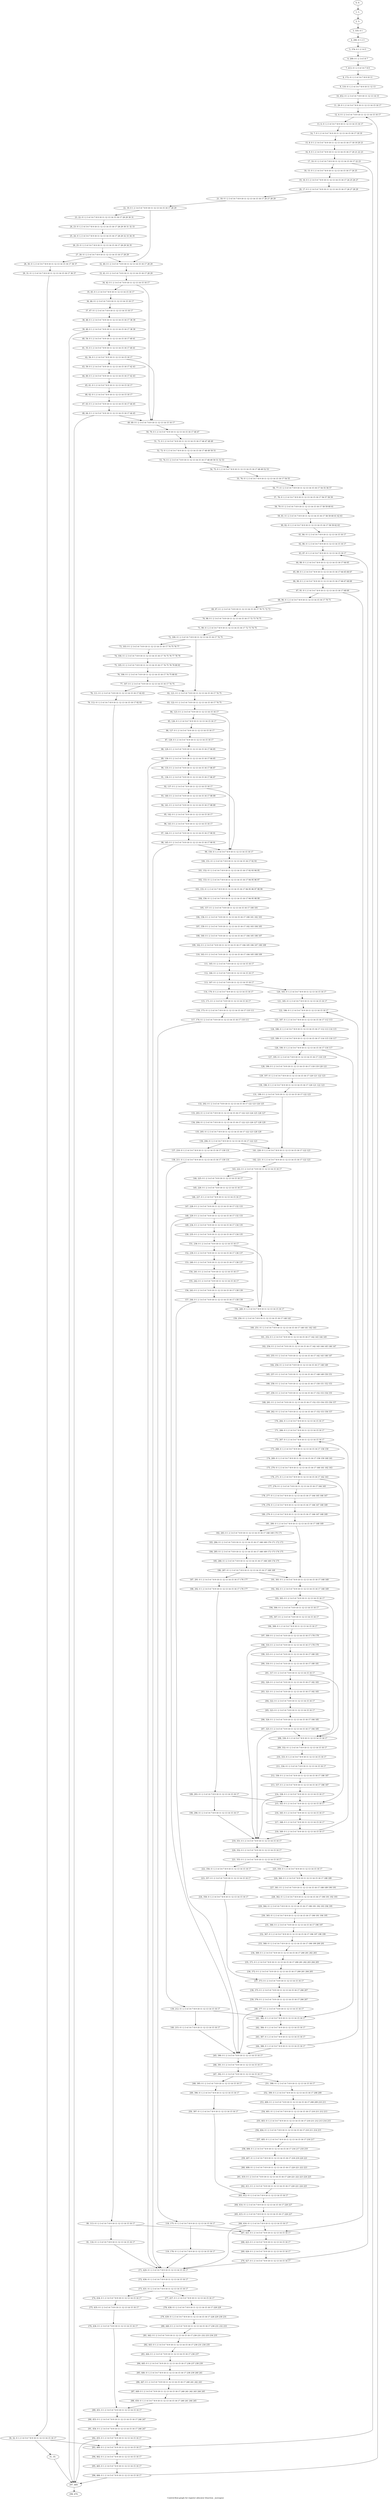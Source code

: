 digraph G {
graph [label="Control-flow-graph for register allocator (function _movegen)"]
0[label="0, 0: "];
1[label="1, 1: "];
2[label="2, 3: "];
3[label="3, 335: 0 1 "];
4[label="4, 290: 0 1 2 3 "];
5[label="5, 374: 0 1 2 3 4 5 "];
6[label="6, 209: 0 1 2 3 4 5 6 7 "];
7[label="7, 413: 0 1 2 3 4 5 6 7 8 9 "];
8[label="8, 172: 0 1 2 3 4 5 6 7 8 9 10 11 "];
9[label="9, 110: 0 1 2 3 4 5 6 7 8 9 10 11 12 13 "];
10[label="10, 452: 0 1 2 3 4 5 6 7 8 9 10 11 12 13 14 15 "];
11[label="11, 29: 0 1 2 3 4 5 6 7 8 9 10 11 12 13 14 15 16 17 "];
12[label="12, 4: 0 1 2 3 4 5 6 7 8 9 10 11 12 13 14 15 16 17 "];
13[label="13, 6: 0 1 2 3 4 5 6 7 8 9 10 11 12 13 14 15 16 17 "];
14[label="14, 7: 0 1 2 3 4 5 6 7 8 9 10 11 12 13 14 15 16 17 18 19 "];
15[label="15, 8: 0 1 2 3 4 5 6 7 8 9 10 11 12 13 14 15 16 17 18 19 20 21 "];
16[label="16, 9: 0 1 2 3 4 5 6 7 8 9 10 11 12 13 14 15 16 17 20 21 22 23 "];
17[label="17, 10: 0 1 2 3 4 5 6 7 8 9 10 11 12 13 14 15 16 17 22 23 "];
18[label="18, 15: 0 1 2 3 4 5 6 7 8 9 10 11 12 13 14 15 16 17 24 25 "];
19[label="19, 16: 0 1 2 3 4 5 6 7 8 9 10 11 12 13 14 15 16 17 24 25 26 27 "];
20[label="20, 17: 0 1 2 3 4 5 6 7 8 9 10 11 12 13 14 15 16 17 26 27 28 29 "];
21[label="21, 18: 0 1 2 3 4 5 6 7 8 9 10 11 12 13 14 15 16 17 26 27 28 29 "];
22[label="22, 19: 0 1 2 3 4 5 6 7 8 9 10 11 12 13 14 15 16 17 28 29 "];
23[label="23, 22: 0 1 2 3 4 5 6 7 8 9 10 11 12 13 14 15 16 17 28 29 30 31 "];
24[label="24, 23: 0 1 2 3 4 5 6 7 8 9 10 11 12 13 14 15 16 17 28 29 30 31 32 33 "];
25[label="25, 24: 0 1 2 3 4 5 6 7 8 9 10 11 12 13 14 15 16 17 28 29 32 33 34 35 "];
26[label="26, 25: 0 1 2 3 4 5 6 7 8 9 10 11 12 13 14 15 16 17 28 29 34 35 "];
27[label="27, 26: 0 1 2 3 4 5 6 7 8 9 10 11 12 13 14 15 16 17 28 29 "];
28[label="28, 30: 0 1 2 3 4 5 6 7 8 9 10 11 12 13 14 15 16 17 36 37 "];
29[label="29, 31: 0 1 2 3 4 5 6 7 8 9 10 11 12 13 14 15 16 17 36 37 "];
30[label="30, 32: 0 1 2 3 4 5 6 7 8 9 10 11 12 13 14 15 16 17 "];
31[label="31, 35: "];
32[label="32, 40: 0 1 2 3 4 5 6 7 8 9 10 11 12 13 14 15 16 17 28 29 "];
33[label="33, 41: 0 1 2 3 4 5 6 7 8 9 10 11 12 13 14 15 16 17 28 29 "];
34[label="34, 42: 0 1 2 3 4 5 6 7 8 9 10 11 12 13 14 15 16 17 "];
35[label="35, 45: 0 1 2 3 4 5 6 7 8 9 10 11 12 13 14 15 16 17 "];
36[label="36, 46: 0 1 2 3 4 5 6 7 8 9 10 11 12 13 14 15 16 17 "];
37[label="37, 47: 0 1 2 3 4 5 6 7 8 9 10 11 12 13 14 15 16 17 "];
38[label="38, 48: 0 1 2 3 4 5 6 7 8 9 10 11 12 13 14 15 16 17 38 39 "];
39[label="39, 49: 0 1 2 3 4 5 6 7 8 9 10 11 12 13 14 15 16 17 38 39 "];
40[label="40, 54: 0 1 2 3 4 5 6 7 8 9 10 11 12 13 14 15 16 17 40 41 "];
41[label="41, 55: 0 1 2 3 4 5 6 7 8 9 10 11 12 13 14 15 16 17 40 41 "];
42[label="42, 56: 0 1 2 3 4 5 6 7 8 9 10 11 12 13 14 15 16 17 "];
43[label="43, 59: 0 1 2 3 4 5 6 7 8 9 10 11 12 13 14 15 16 17 42 43 "];
44[label="44, 60: 0 1 2 3 4 5 6 7 8 9 10 11 12 13 14 15 16 17 42 43 "];
45[label="45, 61: 0 1 2 3 4 5 6 7 8 9 10 11 12 13 14 15 16 17 "];
46[label="46, 62: 0 1 2 3 4 5 6 7 8 9 10 11 12 13 14 15 16 17 "];
47[label="47, 63: 0 1 2 3 4 5 6 7 8 9 10 11 12 13 14 15 16 17 44 45 "];
48[label="48, 64: 0 1 2 3 4 5 6 7 8 9 10 11 12 13 14 15 16 17 44 45 "];
49[label="49, 69: 0 1 2 3 4 5 6 7 8 9 10 11 12 13 14 15 16 17 "];
50[label="50, 70: 0 1 2 3 4 5 6 7 8 9 10 11 12 13 14 15 16 17 46 47 "];
51[label="51, 71: 0 1 2 3 4 5 6 7 8 9 10 11 12 13 14 15 16 17 46 47 48 49 "];
52[label="52, 72: 0 1 2 3 4 5 6 7 8 9 10 11 12 13 14 15 16 17 48 49 50 51 "];
53[label="53, 74: 0 1 2 3 4 5 6 7 8 9 10 11 12 13 14 15 16 17 48 49 50 51 52 53 "];
54[label="54, 75: 0 1 2 3 4 5 6 7 8 9 10 11 12 13 14 15 16 17 48 49 52 53 "];
55[label="55, 76: 0 1 2 3 4 5 6 7 8 9 10 11 12 13 14 15 16 17 54 55 "];
56[label="56, 77: 0 1 2 3 4 5 6 7 8 9 10 11 12 13 14 15 16 17 54 55 56 57 "];
57[label="57, 78: 0 1 2 3 4 5 6 7 8 9 10 11 12 13 14 15 16 17 56 57 58 59 "];
58[label="58, 79: 0 1 2 3 4 5 6 7 8 9 10 11 12 13 14 15 16 17 58 59 60 61 "];
59[label="59, 81: 0 1 2 3 4 5 6 7 8 9 10 11 12 13 14 15 16 17 58 59 60 61 62 63 "];
60[label="60, 82: 0 1 2 3 4 5 6 7 8 9 10 11 12 13 14 15 16 17 58 59 62 63 "];
61[label="61, 84: 0 1 2 3 4 5 6 7 8 9 10 11 12 13 14 15 16 17 "];
62[label="62, 86: 0 1 2 3 4 5 6 7 8 9 10 11 12 13 14 15 16 17 "];
63[label="63, 87: 0 1 2 3 4 5 6 7 8 9 10 11 12 13 14 15 16 17 "];
64[label="64, 88: 0 1 2 3 4 5 6 7 8 9 10 11 12 13 14 15 16 17 64 65 "];
65[label="65, 89: 0 1 2 3 4 5 6 7 8 9 10 11 12 13 14 15 16 17 64 65 66 67 "];
66[label="66, 90: 0 1 2 3 4 5 6 7 8 9 10 11 12 13 14 15 16 17 66 67 68 69 "];
67[label="67, 91: 0 1 2 3 4 5 6 7 8 9 10 11 12 13 14 15 16 17 68 69 "];
68[label="68, 96: 0 1 2 3 4 5 6 7 8 9 10 11 12 13 14 15 16 17 70 71 "];
69[label="69, 97: 0 1 2 3 4 5 6 7 8 9 10 11 12 13 14 15 16 17 70 71 72 73 "];
70[label="70, 98: 0 1 2 3 4 5 6 7 8 9 10 11 12 13 14 15 16 17 72 73 74 75 "];
71[label="71, 99: 0 1 2 3 4 5 6 7 8 9 10 11 12 13 14 15 16 17 72 73 74 75 "];
72[label="72, 100: 0 1 2 3 4 5 6 7 8 9 10 11 12 13 14 15 16 17 74 75 "];
73[label="73, 103: 0 1 2 3 4 5 6 7 8 9 10 11 12 13 14 15 16 17 74 75 76 77 "];
74[label="74, 104: 0 1 2 3 4 5 6 7 8 9 10 11 12 13 14 15 16 17 74 75 76 77 78 79 "];
75[label="75, 105: 0 1 2 3 4 5 6 7 8 9 10 11 12 13 14 15 16 17 74 75 78 79 80 81 "];
76[label="76, 106: 0 1 2 3 4 5 6 7 8 9 10 11 12 13 14 15 16 17 74 75 80 81 "];
77[label="77, 107: 0 1 2 3 4 5 6 7 8 9 10 11 12 13 14 15 16 17 74 75 "];
78[label="78, 111: 0 1 2 3 4 5 6 7 8 9 10 11 12 13 14 15 16 17 82 83 "];
79[label="79, 112: 0 1 2 3 4 5 6 7 8 9 10 11 12 13 14 15 16 17 82 83 "];
80[label="80, 113: 0 1 2 3 4 5 6 7 8 9 10 11 12 13 14 15 16 17 "];
81[label="81, 116: 0 1 2 3 4 5 6 7 8 9 10 11 12 13 14 15 16 17 "];
82[label="82, 121: 0 1 2 3 4 5 6 7 8 9 10 11 12 13 14 15 16 17 74 75 "];
83[label="83, 122: 0 1 2 3 4 5 6 7 8 9 10 11 12 13 14 15 16 17 74 75 "];
84[label="84, 123: 0 1 2 3 4 5 6 7 8 9 10 11 12 13 14 15 16 17 "];
85[label="85, 126: 0 1 2 3 4 5 6 7 8 9 10 11 12 13 14 15 16 17 "];
86[label="86, 127: 0 1 2 3 4 5 6 7 8 9 10 11 12 13 14 15 16 17 "];
87[label="87, 128: 0 1 2 3 4 5 6 7 8 9 10 11 12 13 14 15 16 17 "];
88[label="88, 129: 0 1 2 3 4 5 6 7 8 9 10 11 12 13 14 15 16 17 84 85 "];
89[label="89, 130: 0 1 2 3 4 5 6 7 8 9 10 11 12 13 14 15 16 17 84 85 "];
90[label="90, 135: 0 1 2 3 4 5 6 7 8 9 10 11 12 13 14 15 16 17 86 87 "];
91[label="91, 136: 0 1 2 3 4 5 6 7 8 9 10 11 12 13 14 15 16 17 86 87 "];
92[label="92, 137: 0 1 2 3 4 5 6 7 8 9 10 11 12 13 14 15 16 17 "];
93[label="93, 140: 0 1 2 3 4 5 6 7 8 9 10 11 12 13 14 15 16 17 88 89 "];
94[label="94, 141: 0 1 2 3 4 5 6 7 8 9 10 11 12 13 14 15 16 17 88 89 "];
95[label="95, 142: 0 1 2 3 4 5 6 7 8 9 10 11 12 13 14 15 16 17 "];
96[label="96, 143: 0 1 2 3 4 5 6 7 8 9 10 11 12 13 14 15 16 17 "];
97[label="97, 144: 0 1 2 3 4 5 6 7 8 9 10 11 12 13 14 15 16 17 90 91 "];
98[label="98, 145: 0 1 2 3 4 5 6 7 8 9 10 11 12 13 14 15 16 17 90 91 "];
99[label="99, 150: 0 1 2 3 4 5 6 7 8 9 10 11 12 13 14 15 16 17 "];
100[label="100, 151: 0 1 2 3 4 5 6 7 8 9 10 11 12 13 14 15 16 17 92 93 "];
101[label="101, 152: 0 1 2 3 4 5 6 7 8 9 10 11 12 13 14 15 16 17 92 93 94 95 "];
102[label="102, 153: 0 1 2 3 4 5 6 7 8 9 10 11 12 13 14 15 16 17 94 95 96 97 "];
103[label="103, 155: 0 1 2 3 4 5 6 7 8 9 10 11 12 13 14 15 16 17 94 95 96 97 98 99 "];
104[label="104, 156: 0 1 2 3 4 5 6 7 8 9 10 11 12 13 14 15 16 17 94 95 98 99 "];
105[label="105, 157: 0 1 2 3 4 5 6 7 8 9 10 11 12 13 14 15 16 17 100 101 "];
106[label="106, 158: 0 1 2 3 4 5 6 7 8 9 10 11 12 13 14 15 16 17 100 101 102 103 "];
107[label="107, 159: 0 1 2 3 4 5 6 7 8 9 10 11 12 13 14 15 16 17 102 103 104 105 "];
108[label="108, 160: 0 1 2 3 4 5 6 7 8 9 10 11 12 13 14 15 16 17 104 105 106 107 "];
109[label="109, 162: 0 1 2 3 4 5 6 7 8 9 10 11 12 13 14 15 16 17 104 105 106 107 108 109 "];
110[label="110, 163: 0 1 2 3 4 5 6 7 8 9 10 11 12 13 14 15 16 17 104 105 108 109 "];
111[label="111, 165: 0 1 2 3 4 5 6 7 8 9 10 11 12 13 14 15 16 17 "];
112[label="112, 166: 0 1 2 3 4 5 6 7 8 9 10 11 12 13 14 15 16 17 "];
113[label="113, 167: 0 1 2 3 4 5 6 7 8 9 10 11 12 13 14 15 16 17 "];
114[label="114, 170: 0 1 2 3 4 5 6 7 8 9 10 11 12 13 14 15 16 17 "];
115[label="115, 171: 0 1 2 3 4 5 6 7 8 9 10 11 12 13 14 15 16 17 "];
116[label="116, 173: 0 1 2 3 4 5 6 7 8 9 10 11 12 13 14 15 16 17 110 111 "];
117[label="117, 174: 0 1 2 3 4 5 6 7 8 9 10 11 12 13 14 15 16 17 110 111 "];
118[label="118, 175: 0 1 2 3 4 5 6 7 8 9 10 11 12 13 14 15 16 17 "];
119[label="119, 178: 0 1 2 3 4 5 6 7 8 9 10 11 12 13 14 15 16 17 "];
120[label="120, 183: 0 1 2 3 4 5 6 7 8 9 10 11 12 13 14 15 16 17 "];
121[label="121, 185: 0 1 2 3 4 5 6 7 8 9 10 11 12 13 14 15 16 17 "];
122[label="122, 186: 0 1 2 3 4 5 6 7 8 9 10 11 12 13 14 15 16 17 "];
123[label="123, 187: 0 1 2 3 4 5 6 7 8 9 10 11 12 13 14 15 16 17 112 113 "];
124[label="124, 188: 0 1 2 3 4 5 6 7 8 9 10 11 12 13 14 15 16 17 112 113 114 115 "];
125[label="125, 189: 0 1 2 3 4 5 6 7 8 9 10 11 12 13 14 15 16 17 114 115 116 117 "];
126[label="126, 190: 0 1 2 3 4 5 6 7 8 9 10 11 12 13 14 15 16 17 116 117 "];
127[label="127, 195: 0 1 2 3 4 5 6 7 8 9 10 11 12 13 14 15 16 17 118 119 "];
128[label="128, 196: 0 1 2 3 4 5 6 7 8 9 10 11 12 13 14 15 16 17 118 119 120 121 "];
129[label="129, 197: 0 1 2 3 4 5 6 7 8 9 10 11 12 13 14 15 16 17 120 121 122 123 "];
130[label="130, 198: 0 1 2 3 4 5 6 7 8 9 10 11 12 13 14 15 16 17 120 121 122 123 "];
131[label="131, 199: 0 1 2 3 4 5 6 7 8 9 10 11 12 13 14 15 16 17 122 123 "];
132[label="132, 202: 0 1 2 3 4 5 6 7 8 9 10 11 12 13 14 15 16 17 122 123 124 125 "];
133[label="133, 203: 0 1 2 3 4 5 6 7 8 9 10 11 12 13 14 15 16 17 122 123 124 125 126 127 "];
134[label="134, 204: 0 1 2 3 4 5 6 7 8 9 10 11 12 13 14 15 16 17 122 123 126 127 128 129 "];
135[label="135, 205: 0 1 2 3 4 5 6 7 8 9 10 11 12 13 14 15 16 17 122 123 128 129 "];
136[label="136, 206: 0 1 2 3 4 5 6 7 8 9 10 11 12 13 14 15 16 17 122 123 "];
137[label="137, 210: 0 1 2 3 4 5 6 7 8 9 10 11 12 13 14 15 16 17 130 131 "];
138[label="138, 211: 0 1 2 3 4 5 6 7 8 9 10 11 12 13 14 15 16 17 130 131 "];
139[label="139, 212: 0 1 2 3 4 5 6 7 8 9 10 11 12 13 14 15 16 17 "];
140[label="140, 215: 0 1 2 3 4 5 6 7 8 9 10 11 12 13 14 15 16 17 "];
141[label="141, 220: 0 1 2 3 4 5 6 7 8 9 10 11 12 13 14 15 16 17 122 123 "];
142[label="142, 221: 0 1 2 3 4 5 6 7 8 9 10 11 12 13 14 15 16 17 122 123 "];
143[label="143, 222: 0 1 2 3 4 5 6 7 8 9 10 11 12 13 14 15 16 17 "];
144[label="144, 225: 0 1 2 3 4 5 6 7 8 9 10 11 12 13 14 15 16 17 "];
145[label="145, 226: 0 1 2 3 4 5 6 7 8 9 10 11 12 13 14 15 16 17 "];
146[label="146, 227: 0 1 2 3 4 5 6 7 8 9 10 11 12 13 14 15 16 17 "];
147[label="147, 228: 0 1 2 3 4 5 6 7 8 9 10 11 12 13 14 15 16 17 132 133 "];
148[label="148, 229: 0 1 2 3 4 5 6 7 8 9 10 11 12 13 14 15 16 17 132 133 "];
149[label="149, 234: 0 1 2 3 4 5 6 7 8 9 10 11 12 13 14 15 16 17 134 135 "];
150[label="150, 235: 0 1 2 3 4 5 6 7 8 9 10 11 12 13 14 15 16 17 134 135 "];
151[label="151, 236: 0 1 2 3 4 5 6 7 8 9 10 11 12 13 14 15 16 17 "];
152[label="152, 239: 0 1 2 3 4 5 6 7 8 9 10 11 12 13 14 15 16 17 136 137 "];
153[label="153, 240: 0 1 2 3 4 5 6 7 8 9 10 11 12 13 14 15 16 17 136 137 "];
154[label="154, 241: 0 1 2 3 4 5 6 7 8 9 10 11 12 13 14 15 16 17 "];
155[label="155, 242: 0 1 2 3 4 5 6 7 8 9 10 11 12 13 14 15 16 17 "];
156[label="156, 243: 0 1 2 3 4 5 6 7 8 9 10 11 12 13 14 15 16 17 138 139 "];
157[label="157, 244: 0 1 2 3 4 5 6 7 8 9 10 11 12 13 14 15 16 17 138 139 "];
158[label="158, 249: 0 1 2 3 4 5 6 7 8 9 10 11 12 13 14 15 16 17 "];
159[label="159, 250: 0 1 2 3 4 5 6 7 8 9 10 11 12 13 14 15 16 17 140 141 "];
160[label="160, 251: 0 1 2 3 4 5 6 7 8 9 10 11 12 13 14 15 16 17 140 141 142 143 "];
161[label="161, 252: 0 1 2 3 4 5 6 7 8 9 10 11 12 13 14 15 16 17 142 143 144 145 "];
162[label="162, 254: 0 1 2 3 4 5 6 7 8 9 10 11 12 13 14 15 16 17 142 143 144 145 146 147 "];
163[label="163, 255: 0 1 2 3 4 5 6 7 8 9 10 11 12 13 14 15 16 17 142 143 146 147 "];
164[label="164, 256: 0 1 2 3 4 5 6 7 8 9 10 11 12 13 14 15 16 17 148 149 "];
165[label="165, 257: 0 1 2 3 4 5 6 7 8 9 10 11 12 13 14 15 16 17 148 149 150 151 "];
166[label="166, 258: 0 1 2 3 4 5 6 7 8 9 10 11 12 13 14 15 16 17 150 151 152 153 "];
167[label="167, 259: 0 1 2 3 4 5 6 7 8 9 10 11 12 13 14 15 16 17 152 153 154 155 "];
168[label="168, 261: 0 1 2 3 4 5 6 7 8 9 10 11 12 13 14 15 16 17 152 153 154 155 156 157 "];
169[label="169, 262: 0 1 2 3 4 5 6 7 8 9 10 11 12 13 14 15 16 17 152 153 156 157 "];
170[label="170, 264: 0 1 2 3 4 5 6 7 8 9 10 11 12 13 14 15 16 17 "];
171[label="171, 266: 0 1 2 3 4 5 6 7 8 9 10 11 12 13 14 15 16 17 "];
172[label="172, 267: 0 1 2 3 4 5 6 7 8 9 10 11 12 13 14 15 16 17 "];
173[label="173, 268: 0 1 2 3 4 5 6 7 8 9 10 11 12 13 14 15 16 17 158 159 "];
174[label="174, 269: 0 1 2 3 4 5 6 7 8 9 10 11 12 13 14 15 16 17 158 159 160 161 "];
175[label="175, 270: 0 1 2 3 4 5 6 7 8 9 10 11 12 13 14 15 16 17 160 161 162 163 "];
176[label="176, 271: 0 1 2 3 4 5 6 7 8 9 10 11 12 13 14 15 16 17 162 163 "];
177[label="177, 276: 0 1 2 3 4 5 6 7 8 9 10 11 12 13 14 15 16 17 164 165 "];
178[label="178, 277: 0 1 2 3 4 5 6 7 8 9 10 11 12 13 14 15 16 17 164 165 166 167 "];
179[label="179, 278: 0 1 2 3 4 5 6 7 8 9 10 11 12 13 14 15 16 17 166 167 168 169 "];
180[label="180, 279: 0 1 2 3 4 5 6 7 8 9 10 11 12 13 14 15 16 17 166 167 168 169 "];
181[label="181, 280: 0 1 2 3 4 5 6 7 8 9 10 11 12 13 14 15 16 17 168 169 "];
182[label="182, 283: 0 1 2 3 4 5 6 7 8 9 10 11 12 13 14 15 16 17 168 169 170 171 "];
183[label="183, 284: 0 1 2 3 4 5 6 7 8 9 10 11 12 13 14 15 16 17 168 169 170 171 172 173 "];
184[label="184, 285: 0 1 2 3 4 5 6 7 8 9 10 11 12 13 14 15 16 17 168 169 172 173 174 175 "];
185[label="185, 286: 0 1 2 3 4 5 6 7 8 9 10 11 12 13 14 15 16 17 168 169 174 175 "];
186[label="186, 287: 0 1 2 3 4 5 6 7 8 9 10 11 12 13 14 15 16 17 168 169 "];
187[label="187, 291: 0 1 2 3 4 5 6 7 8 9 10 11 12 13 14 15 16 17 176 177 "];
188[label="188, 292: 0 1 2 3 4 5 6 7 8 9 10 11 12 13 14 15 16 17 176 177 "];
189[label="189, 293: 0 1 2 3 4 5 6 7 8 9 10 11 12 13 14 15 16 17 "];
190[label="190, 296: 0 1 2 3 4 5 6 7 8 9 10 11 12 13 14 15 16 17 "];
191[label="191, 301: 0 1 2 3 4 5 6 7 8 9 10 11 12 13 14 15 16 17 168 169 "];
192[label="192, 302: 0 1 2 3 4 5 6 7 8 9 10 11 12 13 14 15 16 17 168 169 "];
193[label="193, 303: 0 1 2 3 4 5 6 7 8 9 10 11 12 13 14 15 16 17 "];
194[label="194, 306: 0 1 2 3 4 5 6 7 8 9 10 11 12 13 14 15 16 17 "];
195[label="195, 307: 0 1 2 3 4 5 6 7 8 9 10 11 12 13 14 15 16 17 "];
196[label="196, 308: 0 1 2 3 4 5 6 7 8 9 10 11 12 13 14 15 16 17 "];
197[label="197, 309: 0 1 2 3 4 5 6 7 8 9 10 11 12 13 14 15 16 17 178 179 "];
198[label="198, 310: 0 1 2 3 4 5 6 7 8 9 10 11 12 13 14 15 16 17 178 179 "];
199[label="199, 315: 0 1 2 3 4 5 6 7 8 9 10 11 12 13 14 15 16 17 180 181 "];
200[label="200, 316: 0 1 2 3 4 5 6 7 8 9 10 11 12 13 14 15 16 17 180 181 "];
201[label="201, 317: 0 1 2 3 4 5 6 7 8 9 10 11 12 13 14 15 16 17 "];
202[label="202, 320: 0 1 2 3 4 5 6 7 8 9 10 11 12 13 14 15 16 17 182 183 "];
203[label="203, 321: 0 1 2 3 4 5 6 7 8 9 10 11 12 13 14 15 16 17 182 183 "];
204[label="204, 322: 0 1 2 3 4 5 6 7 8 9 10 11 12 13 14 15 16 17 "];
205[label="205, 323: 0 1 2 3 4 5 6 7 8 9 10 11 12 13 14 15 16 17 "];
206[label="206, 324: 0 1 2 3 4 5 6 7 8 9 10 11 12 13 14 15 16 17 184 185 "];
207[label="207, 325: 0 1 2 3 4 5 6 7 8 9 10 11 12 13 14 15 16 17 184 185 "];
208[label="208, 330: 0 1 2 3 4 5 6 7 8 9 10 11 12 13 14 15 16 17 "];
209[label="209, 332: 0 1 2 3 4 5 6 7 8 9 10 11 12 13 14 15 16 17 "];
210[label="210, 333: 0 1 2 3 4 5 6 7 8 9 10 11 12 13 14 15 16 17 "];
211[label="211, 334: 0 1 2 3 4 5 6 7 8 9 10 11 12 13 14 15 16 17 "];
212[label="212, 336: 0 1 2 3 4 5 6 7 8 9 10 11 12 13 14 15 16 17 186 187 "];
213[label="213, 337: 0 1 2 3 4 5 6 7 8 9 10 11 12 13 14 15 16 17 186 187 "];
214[label="214, 338: 0 1 2 3 4 5 6 7 8 9 10 11 12 13 14 15 16 17 "];
215[label="215, 343: 0 1 2 3 4 5 6 7 8 9 10 11 12 13 14 15 16 17 "];
216[label="216, 345: 0 1 2 3 4 5 6 7 8 9 10 11 12 13 14 15 16 17 "];
217[label="217, 348: 0 1 2 3 4 5 6 7 8 9 10 11 12 13 14 15 16 17 "];
218[label="218, 349: 0 1 2 3 4 5 6 7 8 9 10 11 12 13 14 15 16 17 "];
219[label="219, 351: 0 1 2 3 4 5 6 7 8 9 10 11 12 13 14 15 16 17 "];
220[label="220, 352: 0 1 2 3 4 5 6 7 8 9 10 11 12 13 14 15 16 17 "];
221[label="221, 353: 0 1 2 3 4 5 6 7 8 9 10 11 12 13 14 15 16 17 "];
222[label="222, 356: 0 1 2 3 4 5 6 7 8 9 10 11 12 13 14 15 16 17 "];
223[label="223, 357: 0 1 2 3 4 5 6 7 8 9 10 11 12 13 14 15 16 17 "];
224[label="224, 358: 0 1 2 3 4 5 6 7 8 9 10 11 12 13 14 15 16 17 "];
225[label="225, 359: 0 1 2 3 4 5 6 7 8 9 10 11 12 13 14 15 16 17 "];
226[label="226, 360: 0 1 2 3 4 5 6 7 8 9 10 11 12 13 14 15 16 17 188 189 "];
227[label="227, 361: 0 1 2 3 4 5 6 7 8 9 10 11 12 13 14 15 16 17 188 189 190 191 "];
228[label="228, 362: 0 1 2 3 4 5 6 7 8 9 10 11 12 13 14 15 16 17 190 191 192 193 "];
229[label="229, 364: 0 1 2 3 4 5 6 7 8 9 10 11 12 13 14 15 16 17 190 191 192 193 194 195 "];
230[label="230, 365: 0 1 2 3 4 5 6 7 8 9 10 11 12 13 14 15 16 17 190 191 194 195 "];
231[label="231, 366: 0 1 2 3 4 5 6 7 8 9 10 11 12 13 14 15 16 17 196 197 "];
232[label="232, 367: 0 1 2 3 4 5 6 7 8 9 10 11 12 13 14 15 16 17 196 197 198 199 "];
233[label="233, 368: 0 1 2 3 4 5 6 7 8 9 10 11 12 13 14 15 16 17 198 199 200 201 "];
234[label="234, 369: 0 1 2 3 4 5 6 7 8 9 10 11 12 13 14 15 16 17 200 201 202 203 "];
235[label="235, 371: 0 1 2 3 4 5 6 7 8 9 10 11 12 13 14 15 16 17 200 201 202 203 204 205 "];
236[label="236, 372: 0 1 2 3 4 5 6 7 8 9 10 11 12 13 14 15 16 17 200 201 204 205 "];
237[label="237, 373: 0 1 2 3 4 5 6 7 8 9 10 11 12 13 14 15 16 17 "];
238[label="238, 375: 0 1 2 3 4 5 6 7 8 9 10 11 12 13 14 15 16 17 206 207 "];
239[label="239, 376: 0 1 2 3 4 5 6 7 8 9 10 11 12 13 14 15 16 17 206 207 "];
240[label="240, 377: 0 1 2 3 4 5 6 7 8 9 10 11 12 13 14 15 16 17 "];
241[label="241, 382: 0 1 2 3 4 5 6 7 8 9 10 11 12 13 14 15 16 17 "];
242[label="242, 384: 0 1 2 3 4 5 6 7 8 9 10 11 12 13 14 15 16 17 "];
243[label="243, 387: 0 1 2 3 4 5 6 7 8 9 10 11 12 13 14 15 16 17 "];
244[label="244, 388: 0 1 2 3 4 5 6 7 8 9 10 11 12 13 14 15 16 17 "];
245[label="245, 390: 0 1 2 3 4 5 6 7 8 9 10 11 12 13 14 15 16 17 "];
246[label="246, 391: 0 1 2 3 4 5 6 7 8 9 10 11 12 13 14 15 16 17 "];
247[label="247, 392: 0 1 2 3 4 5 6 7 8 9 10 11 12 13 14 15 16 17 "];
248[label="248, 395: 0 1 2 3 4 5 6 7 8 9 10 11 12 13 14 15 16 17 "];
249[label="249, 396: 0 1 2 3 4 5 6 7 8 9 10 11 12 13 14 15 16 17 "];
250[label="250, 397: 0 1 2 3 4 5 6 7 8 9 10 11 12 13 14 15 16 17 "];
251[label="251, 398: 0 1 2 3 4 5 6 7 8 9 10 11 12 13 14 15 16 17 "];
252[label="252, 399: 0 1 2 3 4 5 6 7 8 9 10 11 12 13 14 15 16 17 208 209 "];
253[label="253, 400: 0 1 2 3 4 5 6 7 8 9 10 11 12 13 14 15 16 17 208 209 210 211 "];
254[label="254, 401: 0 1 2 3 4 5 6 7 8 9 10 11 12 13 14 15 16 17 210 211 212 213 "];
255[label="255, 403: 0 1 2 3 4 5 6 7 8 9 10 11 12 13 14 15 16 17 210 211 212 213 214 215 "];
256[label="256, 404: 0 1 2 3 4 5 6 7 8 9 10 11 12 13 14 15 16 17 210 211 214 215 "];
257[label="257, 405: 0 1 2 3 4 5 6 7 8 9 10 11 12 13 14 15 16 17 216 217 "];
258[label="258, 406: 0 1 2 3 4 5 6 7 8 9 10 11 12 13 14 15 16 17 216 217 218 219 "];
259[label="259, 407: 0 1 2 3 4 5 6 7 8 9 10 11 12 13 14 15 16 17 218 219 220 221 "];
260[label="260, 408: 0 1 2 3 4 5 6 7 8 9 10 11 12 13 14 15 16 17 220 221 222 223 "];
261[label="261, 410: 0 1 2 3 4 5 6 7 8 9 10 11 12 13 14 15 16 17 220 221 222 223 224 225 "];
262[label="262, 411: 0 1 2 3 4 5 6 7 8 9 10 11 12 13 14 15 16 17 220 221 224 225 "];
263[label="263, 412: 0 1 2 3 4 5 6 7 8 9 10 11 12 13 14 15 16 17 "];
264[label="264, 414: 0 1 2 3 4 5 6 7 8 9 10 11 12 13 14 15 16 17 226 227 "];
265[label="265, 415: 0 1 2 3 4 5 6 7 8 9 10 11 12 13 14 15 16 17 226 227 "];
266[label="266, 416: 0 1 2 3 4 5 6 7 8 9 10 11 12 13 14 15 16 17 "];
267[label="267, 421: 0 1 2 3 4 5 6 7 8 9 10 11 12 13 14 15 16 17 "];
268[label="268, 423: 0 1 2 3 4 5 6 7 8 9 10 11 12 13 14 15 16 17 "];
269[label="269, 426: 0 1 2 3 4 5 6 7 8 9 10 11 12 13 14 15 16 17 "];
270[label="270, 427: 0 1 2 3 4 5 6 7 8 9 10 11 12 13 14 15 16 17 "];
271[label="271, 429: 0 1 2 3 4 5 6 7 8 9 10 11 12 13 14 15 16 17 "];
272[label="272, 430: 0 1 2 3 4 5 6 7 8 9 10 11 12 13 14 15 16 17 "];
273[label="273, 431: 0 1 2 3 4 5 6 7 8 9 10 11 12 13 14 15 16 17 "];
274[label="274, 434: 0 1 2 3 4 5 6 7 8 9 10 11 12 13 14 15 16 17 "];
275[label="275, 435: 0 1 2 3 4 5 6 7 8 9 10 11 12 13 14 15 16 17 "];
276[label="276, 436: 0 1 2 3 4 5 6 7 8 9 10 11 12 13 14 15 16 17 "];
277[label="277, 437: 0 1 2 3 4 5 6 7 8 9 10 11 12 13 14 15 16 17 "];
278[label="278, 438: 0 1 2 3 4 5 6 7 8 9 10 11 12 13 14 15 16 17 228 229 "];
279[label="279, 439: 0 1 2 3 4 5 6 7 8 9 10 11 12 13 14 15 16 17 228 229 230 231 "];
280[label="280, 440: 0 1 2 3 4 5 6 7 8 9 10 11 12 13 14 15 16 17 230 231 232 233 "];
281[label="281, 442: 0 1 2 3 4 5 6 7 8 9 10 11 12 13 14 15 16 17 230 231 232 233 234 235 "];
282[label="282, 443: 0 1 2 3 4 5 6 7 8 9 10 11 12 13 14 15 16 17 230 231 234 235 "];
283[label="283, 444: 0 1 2 3 4 5 6 7 8 9 10 11 12 13 14 15 16 17 236 237 "];
284[label="284, 445: 0 1 2 3 4 5 6 7 8 9 10 11 12 13 14 15 16 17 236 237 238 239 "];
285[label="285, 446: 0 1 2 3 4 5 6 7 8 9 10 11 12 13 14 15 16 17 238 239 240 241 "];
286[label="286, 447: 0 1 2 3 4 5 6 7 8 9 10 11 12 13 14 15 16 17 240 241 242 243 "];
287[label="287, 449: 0 1 2 3 4 5 6 7 8 9 10 11 12 13 14 15 16 17 240 241 242 243 244 245 "];
288[label="288, 450: 0 1 2 3 4 5 6 7 8 9 10 11 12 13 14 15 16 17 240 241 244 245 "];
289[label="289, 451: 0 1 2 3 4 5 6 7 8 9 10 11 12 13 14 15 16 17 "];
290[label="290, 453: 0 1 2 3 4 5 6 7 8 9 10 11 12 13 14 15 16 17 246 247 "];
291[label="291, 454: 0 1 2 3 4 5 6 7 8 9 10 11 12 13 14 15 16 17 246 247 "];
292[label="292, 455: 0 1 2 3 4 5 6 7 8 9 10 11 12 13 14 15 16 17 "];
293[label="293, 460: 0 1 2 3 4 5 6 7 8 9 10 11 12 13 14 15 16 17 "];
294[label="294, 462: 0 1 2 3 4 5 6 7 8 9 10 11 12 13 14 15 16 17 "];
295[label="295, 465: 0 1 2 3 4 5 6 7 8 9 10 11 12 13 14 15 16 17 "];
296[label="296, 466: 0 1 2 3 4 5 6 7 8 9 10 11 12 13 14 15 16 17 "];
297[label="297, 469: "];
298[label="298, 470: "];
0->1 ;
1->2 ;
2->3 ;
3->4 ;
4->5 ;
5->6 ;
6->7 ;
7->8 ;
8->9 ;
9->10 ;
10->11 ;
11->12 ;
12->13 ;
13->14 ;
14->15 ;
15->16 ;
16->17 ;
17->18 ;
17->293 ;
18->19 ;
19->20 ;
20->21 ;
21->22 ;
22->23 ;
22->32 ;
23->24 ;
24->25 ;
25->26 ;
26->27 ;
27->28 ;
27->32 ;
28->29 ;
29->30 ;
30->31 ;
30->293 ;
31->297 ;
32->33 ;
33->34 ;
34->35 ;
34->49 ;
35->36 ;
36->37 ;
37->38 ;
38->39 ;
39->40 ;
39->297 ;
40->41 ;
41->42 ;
42->43 ;
42->49 ;
43->44 ;
44->45 ;
45->46 ;
46->47 ;
47->48 ;
48->49 ;
48->297 ;
49->50 ;
50->51 ;
51->52 ;
52->53 ;
53->54 ;
54->55 ;
55->56 ;
56->57 ;
57->58 ;
58->59 ;
59->60 ;
60->61 ;
61->62 ;
62->63 ;
63->64 ;
64->65 ;
65->66 ;
66->67 ;
67->68 ;
67->267 ;
68->69 ;
69->70 ;
70->71 ;
71->72 ;
72->73 ;
72->82 ;
73->74 ;
74->75 ;
75->76 ;
76->77 ;
77->78 ;
77->82 ;
78->79 ;
79->80 ;
80->81 ;
80->267 ;
81->271 ;
82->83 ;
83->84 ;
84->85 ;
84->99 ;
85->86 ;
86->87 ;
87->88 ;
88->89 ;
89->90 ;
89->271 ;
90->91 ;
91->92 ;
92->93 ;
92->99 ;
93->94 ;
94->95 ;
95->96 ;
96->97 ;
97->98 ;
98->99 ;
98->271 ;
99->100 ;
100->101 ;
101->102 ;
102->103 ;
103->104 ;
104->105 ;
105->106 ;
106->107 ;
107->108 ;
108->109 ;
109->110 ;
110->111 ;
111->112 ;
112->113 ;
113->114 ;
113->120 ;
114->115 ;
115->116 ;
116->117 ;
117->118 ;
118->119 ;
118->267 ;
119->271 ;
120->121 ;
121->122 ;
122->123 ;
123->124 ;
124->125 ;
125->126 ;
126->127 ;
126->241 ;
127->128 ;
128->129 ;
129->130 ;
130->131 ;
131->132 ;
131->141 ;
132->133 ;
133->134 ;
134->135 ;
135->136 ;
136->137 ;
136->141 ;
137->138 ;
138->139 ;
139->140 ;
139->241 ;
140->245 ;
141->142 ;
142->143 ;
143->144 ;
143->158 ;
144->145 ;
145->146 ;
146->147 ;
147->148 ;
148->149 ;
148->245 ;
149->150 ;
150->151 ;
151->152 ;
151->158 ;
152->153 ;
153->154 ;
154->155 ;
155->156 ;
156->157 ;
157->158 ;
157->245 ;
158->159 ;
159->160 ;
160->161 ;
161->162 ;
162->163 ;
163->164 ;
164->165 ;
165->166 ;
166->167 ;
167->168 ;
168->169 ;
169->170 ;
170->171 ;
171->172 ;
172->173 ;
173->174 ;
174->175 ;
175->176 ;
176->177 ;
176->215 ;
177->178 ;
178->179 ;
179->180 ;
180->181 ;
181->182 ;
181->191 ;
182->183 ;
183->184 ;
184->185 ;
185->186 ;
186->187 ;
186->191 ;
187->188 ;
188->189 ;
189->190 ;
189->215 ;
190->219 ;
191->192 ;
192->193 ;
193->194 ;
193->208 ;
194->195 ;
195->196 ;
196->197 ;
197->198 ;
198->199 ;
198->219 ;
199->200 ;
200->201 ;
201->202 ;
201->208 ;
202->203 ;
203->204 ;
204->205 ;
205->206 ;
206->207 ;
207->208 ;
207->219 ;
208->209 ;
209->210 ;
210->211 ;
211->212 ;
212->213 ;
213->214 ;
214->215 ;
214->219 ;
215->216 ;
216->217 ;
217->218 ;
218->219 ;
218->172 ;
219->220 ;
220->221 ;
221->222 ;
221->225 ;
222->223 ;
223->224 ;
224->237 ;
225->226 ;
226->227 ;
227->228 ;
228->229 ;
229->230 ;
230->231 ;
231->232 ;
232->233 ;
233->234 ;
234->235 ;
235->236 ;
236->237 ;
237->238 ;
238->239 ;
239->240 ;
240->241 ;
240->245 ;
241->242 ;
242->243 ;
243->244 ;
244->245 ;
244->122 ;
245->246 ;
246->247 ;
247->248 ;
247->251 ;
248->249 ;
249->250 ;
250->263 ;
251->252 ;
252->253 ;
253->254 ;
254->255 ;
255->256 ;
256->257 ;
257->258 ;
258->259 ;
259->260 ;
260->261 ;
261->262 ;
262->263 ;
263->264 ;
264->265 ;
265->266 ;
266->267 ;
266->271 ;
267->268 ;
268->269 ;
269->270 ;
270->271 ;
270->63 ;
271->272 ;
272->273 ;
273->274 ;
273->277 ;
274->275 ;
275->276 ;
276->289 ;
277->278 ;
278->279 ;
279->280 ;
280->281 ;
281->282 ;
282->283 ;
283->284 ;
284->285 ;
285->286 ;
286->287 ;
287->288 ;
288->289 ;
289->290 ;
290->291 ;
291->292 ;
292->293 ;
292->297 ;
293->294 ;
294->295 ;
295->296 ;
296->297 ;
296->12 ;
297->298 ;
}
